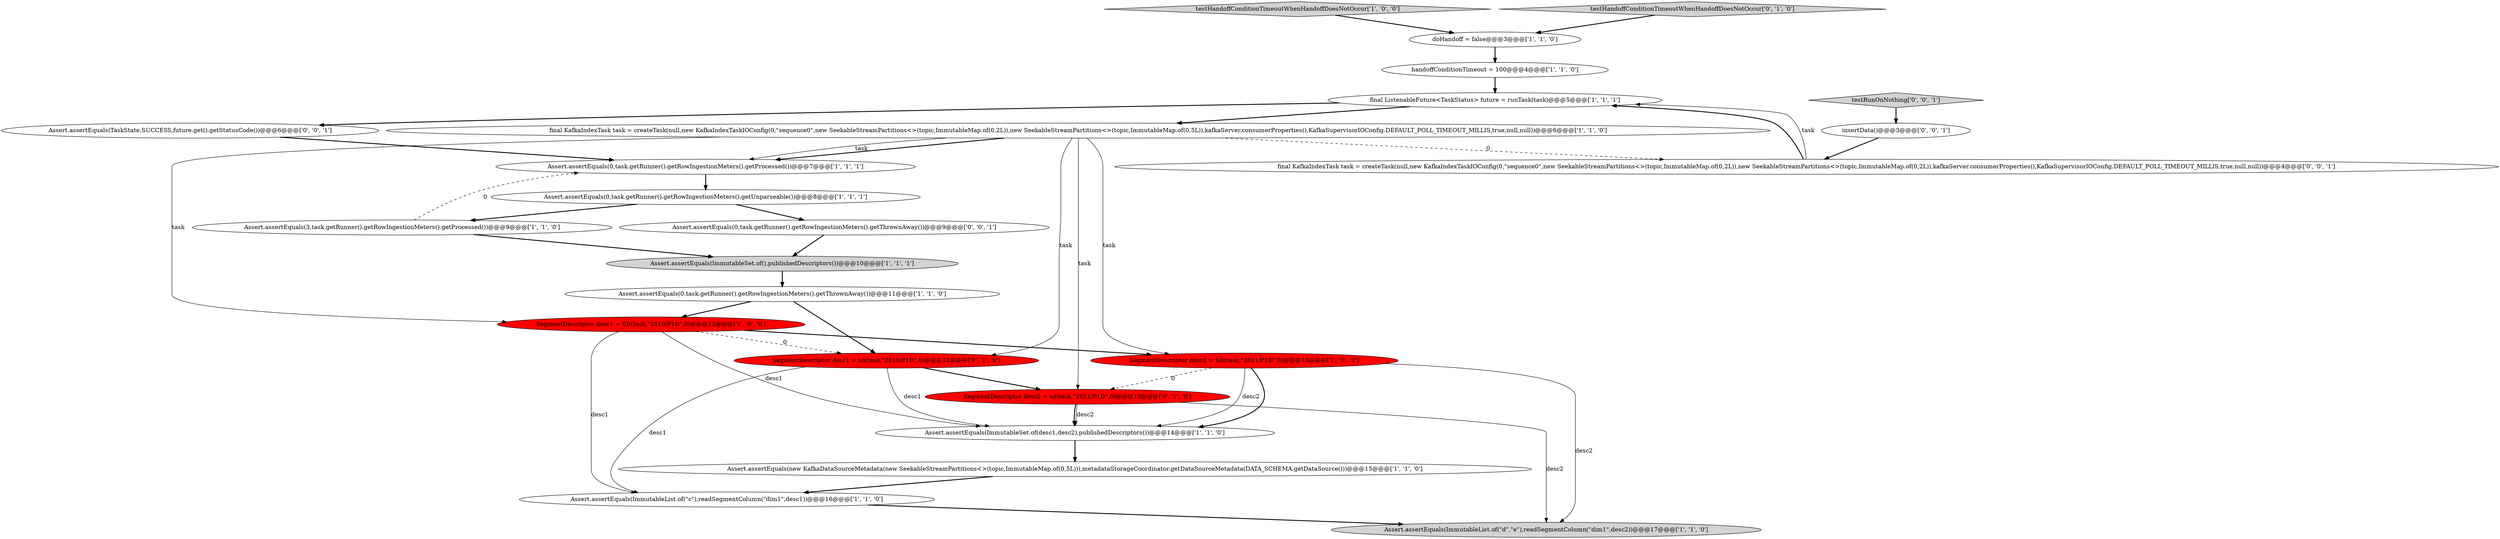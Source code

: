 digraph {
10 [style = filled, label = "testHandoffConditionTimeoutWhenHandoffDoesNotOccur['1', '0', '0']", fillcolor = lightgray, shape = diamond image = "AAA0AAABBB1BBB"];
7 [style = filled, label = "Assert.assertEquals(0,task.getRunner().getRowIngestionMeters().getProcessed())@@@7@@@['1', '1', '1']", fillcolor = white, shape = ellipse image = "AAA0AAABBB1BBB"];
19 [style = filled, label = "final KafkaIndexTask task = createTask(null,new KafkaIndexTaskIOConfig(0,\"sequence0\",new SeekableStreamPartitions<>(topic,ImmutableMap.of(0,2L)),new SeekableStreamPartitions<>(topic,ImmutableMap.of(0,2L)),kafkaServer.consumerProperties(),KafkaSupervisorIOConfig.DEFAULT_POLL_TIMEOUT_MILLIS,true,null,null))@@@4@@@['0', '0', '1']", fillcolor = white, shape = ellipse image = "AAA0AAABBB3BBB"];
5 [style = filled, label = "Assert.assertEquals(ImmutableList.of(\"d\",\"e\"),readSegmentColumn(\"dim1\",desc2))@@@17@@@['1', '1', '0']", fillcolor = lightgray, shape = ellipse image = "AAA0AAABBB1BBB"];
1 [style = filled, label = "Assert.assertEquals(0,task.getRunner().getRowIngestionMeters().getThrownAway())@@@11@@@['1', '1', '0']", fillcolor = white, shape = ellipse image = "AAA0AAABBB1BBB"];
3 [style = filled, label = "Assert.assertEquals(ImmutableSet.of(),publishedDescriptors())@@@10@@@['1', '1', '1']", fillcolor = lightgray, shape = ellipse image = "AAA0AAABBB1BBB"];
13 [style = filled, label = "Assert.assertEquals(ImmutableSet.of(desc1,desc2),publishedDescriptors())@@@14@@@['1', '1', '0']", fillcolor = white, shape = ellipse image = "AAA0AAABBB1BBB"];
17 [style = filled, label = "SegmentDescriptor desc2 = sd(task,\"2011/P1D\",0)@@@13@@@['0', '1', '0']", fillcolor = red, shape = ellipse image = "AAA1AAABBB2BBB"];
8 [style = filled, label = "Assert.assertEquals(ImmutableList.of(\"c\"),readSegmentColumn(\"dim1\",desc1))@@@16@@@['1', '1', '0']", fillcolor = white, shape = ellipse image = "AAA0AAABBB1BBB"];
15 [style = filled, label = "final ListenableFuture<TaskStatus> future = runTask(task)@@@5@@@['1', '1', '1']", fillcolor = white, shape = ellipse image = "AAA0AAABBB1BBB"];
0 [style = filled, label = "Assert.assertEquals(3,task.getRunner().getRowIngestionMeters().getProcessed())@@@9@@@['1', '1', '0']", fillcolor = white, shape = ellipse image = "AAA0AAABBB1BBB"];
2 [style = filled, label = "Assert.assertEquals(0,task.getRunner().getRowIngestionMeters().getUnparseable())@@@8@@@['1', '1', '1']", fillcolor = white, shape = ellipse image = "AAA0AAABBB1BBB"];
12 [style = filled, label = "SegmentDescriptor desc2 = SD(task,\"2011/P1D\",0)@@@13@@@['1', '0', '0']", fillcolor = red, shape = ellipse image = "AAA1AAABBB1BBB"];
20 [style = filled, label = "testRunOnNothing['0', '0', '1']", fillcolor = lightgray, shape = diamond image = "AAA0AAABBB3BBB"];
23 [style = filled, label = "Assert.assertEquals(0,task.getRunner().getRowIngestionMeters().getThrownAway())@@@9@@@['0', '0', '1']", fillcolor = white, shape = ellipse image = "AAA0AAABBB3BBB"];
14 [style = filled, label = "doHandoff = false@@@3@@@['1', '1', '0']", fillcolor = white, shape = ellipse image = "AAA0AAABBB1BBB"];
16 [style = filled, label = "SegmentDescriptor desc1 = sd(task,\"2010/P1D\",0)@@@12@@@['0', '1', '0']", fillcolor = red, shape = ellipse image = "AAA1AAABBB2BBB"];
9 [style = filled, label = "Assert.assertEquals(new KafkaDataSourceMetadata(new SeekableStreamPartitions<>(topic,ImmutableMap.of(0,5L))),metadataStorageCoordinator.getDataSourceMetadata(DATA_SCHEMA.getDataSource()))@@@15@@@['1', '1', '0']", fillcolor = white, shape = ellipse image = "AAA0AAABBB1BBB"];
4 [style = filled, label = "final KafkaIndexTask task = createTask(null,new KafkaIndexTaskIOConfig(0,\"sequence0\",new SeekableStreamPartitions<>(topic,ImmutableMap.of(0,2L)),new SeekableStreamPartitions<>(topic,ImmutableMap.of(0,5L)),kafkaServer.consumerProperties(),KafkaSupervisorIOConfig.DEFAULT_POLL_TIMEOUT_MILLIS,true,null,null))@@@6@@@['1', '1', '0']", fillcolor = white, shape = ellipse image = "AAA0AAABBB1BBB"];
22 [style = filled, label = "Assert.assertEquals(TaskState.SUCCESS,future.get().getStatusCode())@@@6@@@['0', '0', '1']", fillcolor = white, shape = ellipse image = "AAA0AAABBB3BBB"];
21 [style = filled, label = "insertData()@@@3@@@['0', '0', '1']", fillcolor = white, shape = ellipse image = "AAA0AAABBB3BBB"];
11 [style = filled, label = "SegmentDescriptor desc1 = SD(task,\"2010/P1D\",0)@@@12@@@['1', '0', '0']", fillcolor = red, shape = ellipse image = "AAA1AAABBB1BBB"];
18 [style = filled, label = "testHandoffConditionTimeoutWhenHandoffDoesNotOccur['0', '1', '0']", fillcolor = lightgray, shape = diamond image = "AAA0AAABBB2BBB"];
6 [style = filled, label = "handoffConditionTimeout = 100@@@4@@@['1', '1', '0']", fillcolor = white, shape = ellipse image = "AAA0AAABBB1BBB"];
0->3 [style = bold, label=""];
11->13 [style = solid, label="desc1"];
3->1 [style = bold, label=""];
21->19 [style = bold, label=""];
17->5 [style = solid, label="desc2"];
10->14 [style = bold, label=""];
11->16 [style = dashed, label="0"];
12->17 [style = dashed, label="0"];
11->12 [style = bold, label=""];
23->3 [style = bold, label=""];
16->17 [style = bold, label=""];
12->13 [style = solid, label="desc2"];
9->8 [style = bold, label=""];
17->13 [style = solid, label="desc2"];
22->7 [style = bold, label=""];
4->7 [style = bold, label=""];
6->15 [style = bold, label=""];
4->12 [style = solid, label="task"];
1->11 [style = bold, label=""];
15->22 [style = bold, label=""];
12->5 [style = solid, label="desc2"];
20->21 [style = bold, label=""];
2->23 [style = bold, label=""];
12->13 [style = bold, label=""];
4->11 [style = solid, label="task"];
4->16 [style = solid, label="task"];
16->13 [style = solid, label="desc1"];
2->0 [style = bold, label=""];
8->5 [style = bold, label=""];
4->17 [style = solid, label="task"];
1->16 [style = bold, label=""];
7->2 [style = bold, label=""];
15->4 [style = bold, label=""];
19->15 [style = solid, label="task"];
4->19 [style = dashed, label="0"];
4->7 [style = solid, label="task"];
17->13 [style = bold, label=""];
16->8 [style = solid, label="desc1"];
13->9 [style = bold, label=""];
11->8 [style = solid, label="desc1"];
19->15 [style = bold, label=""];
0->7 [style = dashed, label="0"];
18->14 [style = bold, label=""];
14->6 [style = bold, label=""];
}
